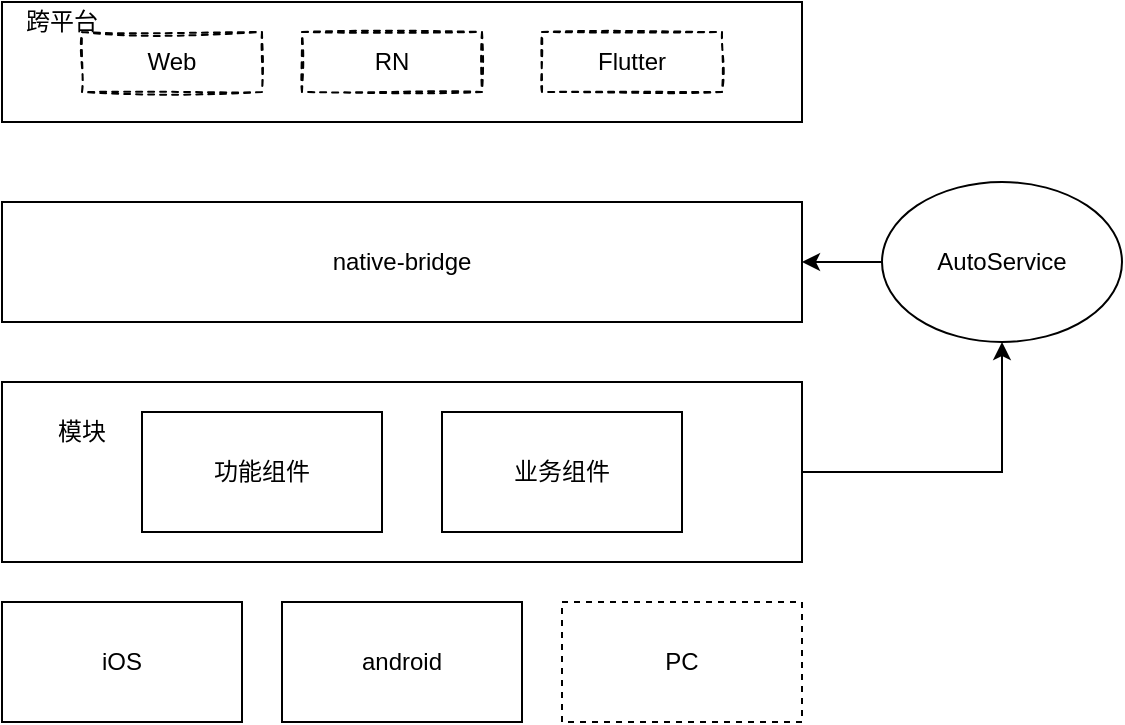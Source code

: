 <mxfile version="15.7.1" type="github">
  <diagram id="vSLZX9MyWZ4kArganl41" name="第 1 页">
    <mxGraphModel dx="1426" dy="684" grid="1" gridSize="10" guides="1" tooltips="1" connect="1" arrows="1" fold="1" page="1" pageScale="1" pageWidth="600" pageHeight="500" math="0" shadow="0">
      <root>
        <mxCell id="0" />
        <mxCell id="1" parent="0" />
        <mxCell id="6olosEydABlg218z0X-h-1" value="iOS" style="rounded=0;whiteSpace=wrap;html=1;fillColor=none;" vertex="1" parent="1">
          <mxGeometry x="40" y="340" width="120" height="60" as="geometry" />
        </mxCell>
        <mxCell id="6olosEydABlg218z0X-h-2" value="android" style="rounded=0;whiteSpace=wrap;html=1;fillColor=none;" vertex="1" parent="1">
          <mxGeometry x="180" y="340" width="120" height="60" as="geometry" />
        </mxCell>
        <mxCell id="6olosEydABlg218z0X-h-12" style="edgeStyle=orthogonalEdgeStyle;rounded=0;orthogonalLoop=1;jettySize=auto;html=1;entryX=0.5;entryY=1;entryDx=0;entryDy=0;" edge="1" parent="1" source="6olosEydABlg218z0X-h-3" target="6olosEydABlg218z0X-h-4">
          <mxGeometry relative="1" as="geometry" />
        </mxCell>
        <mxCell id="6olosEydABlg218z0X-h-3" value="" style="rounded=0;whiteSpace=wrap;html=1;fillColor=none;" vertex="1" parent="1">
          <mxGeometry x="40" y="230" width="400" height="90" as="geometry" />
        </mxCell>
        <mxCell id="6olosEydABlg218z0X-h-13" style="edgeStyle=orthogonalEdgeStyle;rounded=0;orthogonalLoop=1;jettySize=auto;html=1;exitX=0;exitY=0.5;exitDx=0;exitDy=0;entryX=1;entryY=0.5;entryDx=0;entryDy=0;" edge="1" parent="1" source="6olosEydABlg218z0X-h-4" target="6olosEydABlg218z0X-h-5">
          <mxGeometry relative="1" as="geometry" />
        </mxCell>
        <mxCell id="6olosEydABlg218z0X-h-4" value="AutoService" style="ellipse;whiteSpace=wrap;html=1;" vertex="1" parent="1">
          <mxGeometry x="480" y="130" width="120" height="80" as="geometry" />
        </mxCell>
        <mxCell id="6olosEydABlg218z0X-h-5" value="native-bridge" style="rounded=0;whiteSpace=wrap;html=1;fillColor=none;" vertex="1" parent="1">
          <mxGeometry x="40" y="140" width="400" height="60" as="geometry" />
        </mxCell>
        <mxCell id="6olosEydABlg218z0X-h-6" value="" style="rounded=0;whiteSpace=wrap;html=1;fillColor=none;" vertex="1" parent="1">
          <mxGeometry x="40" y="40" width="400" height="60" as="geometry" />
        </mxCell>
        <mxCell id="6olosEydABlg218z0X-h-7" value="功能组件" style="rounded=0;whiteSpace=wrap;html=1;fillColor=none;" vertex="1" parent="1">
          <mxGeometry x="110" y="245" width="120" height="60" as="geometry" />
        </mxCell>
        <mxCell id="6olosEydABlg218z0X-h-8" value="业务组件" style="rounded=0;whiteSpace=wrap;html=1;fillColor=none;" vertex="1" parent="1">
          <mxGeometry x="260" y="245" width="120" height="60" as="geometry" />
        </mxCell>
        <mxCell id="6olosEydABlg218z0X-h-9" value="模块" style="text;html=1;strokeColor=none;fillColor=none;align=center;verticalAlign=middle;whiteSpace=wrap;rounded=0;" vertex="1" parent="1">
          <mxGeometry x="50" y="240" width="60" height="30" as="geometry" />
        </mxCell>
        <mxCell id="6olosEydABlg218z0X-h-11" value="PC" style="rounded=0;whiteSpace=wrap;html=1;fillColor=none;shadow=0;glass=0;gradientColor=#ffffff;gradientDirection=north;strokeColor=default;dashed=1;" vertex="1" parent="1">
          <mxGeometry x="320" y="340" width="120" height="60" as="geometry" />
        </mxCell>
        <mxCell id="6olosEydABlg218z0X-h-14" value="Web" style="rounded=0;whiteSpace=wrap;html=1;shadow=0;glass=0;dashed=1;sketch=1;strokeColor=default;fillColor=none;gradientColor=#ffffff;gradientDirection=north;" vertex="1" parent="1">
          <mxGeometry x="80" y="55" width="90" height="30" as="geometry" />
        </mxCell>
        <mxCell id="6olosEydABlg218z0X-h-15" value="RN" style="rounded=0;whiteSpace=wrap;html=1;shadow=0;glass=0;dashed=1;sketch=1;strokeColor=default;fillColor=none;gradientColor=#ffffff;gradientDirection=north;" vertex="1" parent="1">
          <mxGeometry x="190" y="55" width="90" height="30" as="geometry" />
        </mxCell>
        <mxCell id="6olosEydABlg218z0X-h-16" value="Flutter" style="rounded=0;whiteSpace=wrap;html=1;shadow=0;glass=0;dashed=1;sketch=1;strokeColor=default;fillColor=none;gradientColor=#ffffff;gradientDirection=north;" vertex="1" parent="1">
          <mxGeometry x="310" y="55" width="90" height="30" as="geometry" />
        </mxCell>
        <mxCell id="6olosEydABlg218z0X-h-17" value="跨平台" style="text;html=1;strokeColor=none;fillColor=none;align=center;verticalAlign=middle;whiteSpace=wrap;rounded=0;shadow=0;glass=0;dashed=1;sketch=1;" vertex="1" parent="1">
          <mxGeometry x="40" y="40" width="60" height="20" as="geometry" />
        </mxCell>
      </root>
    </mxGraphModel>
  </diagram>
</mxfile>

